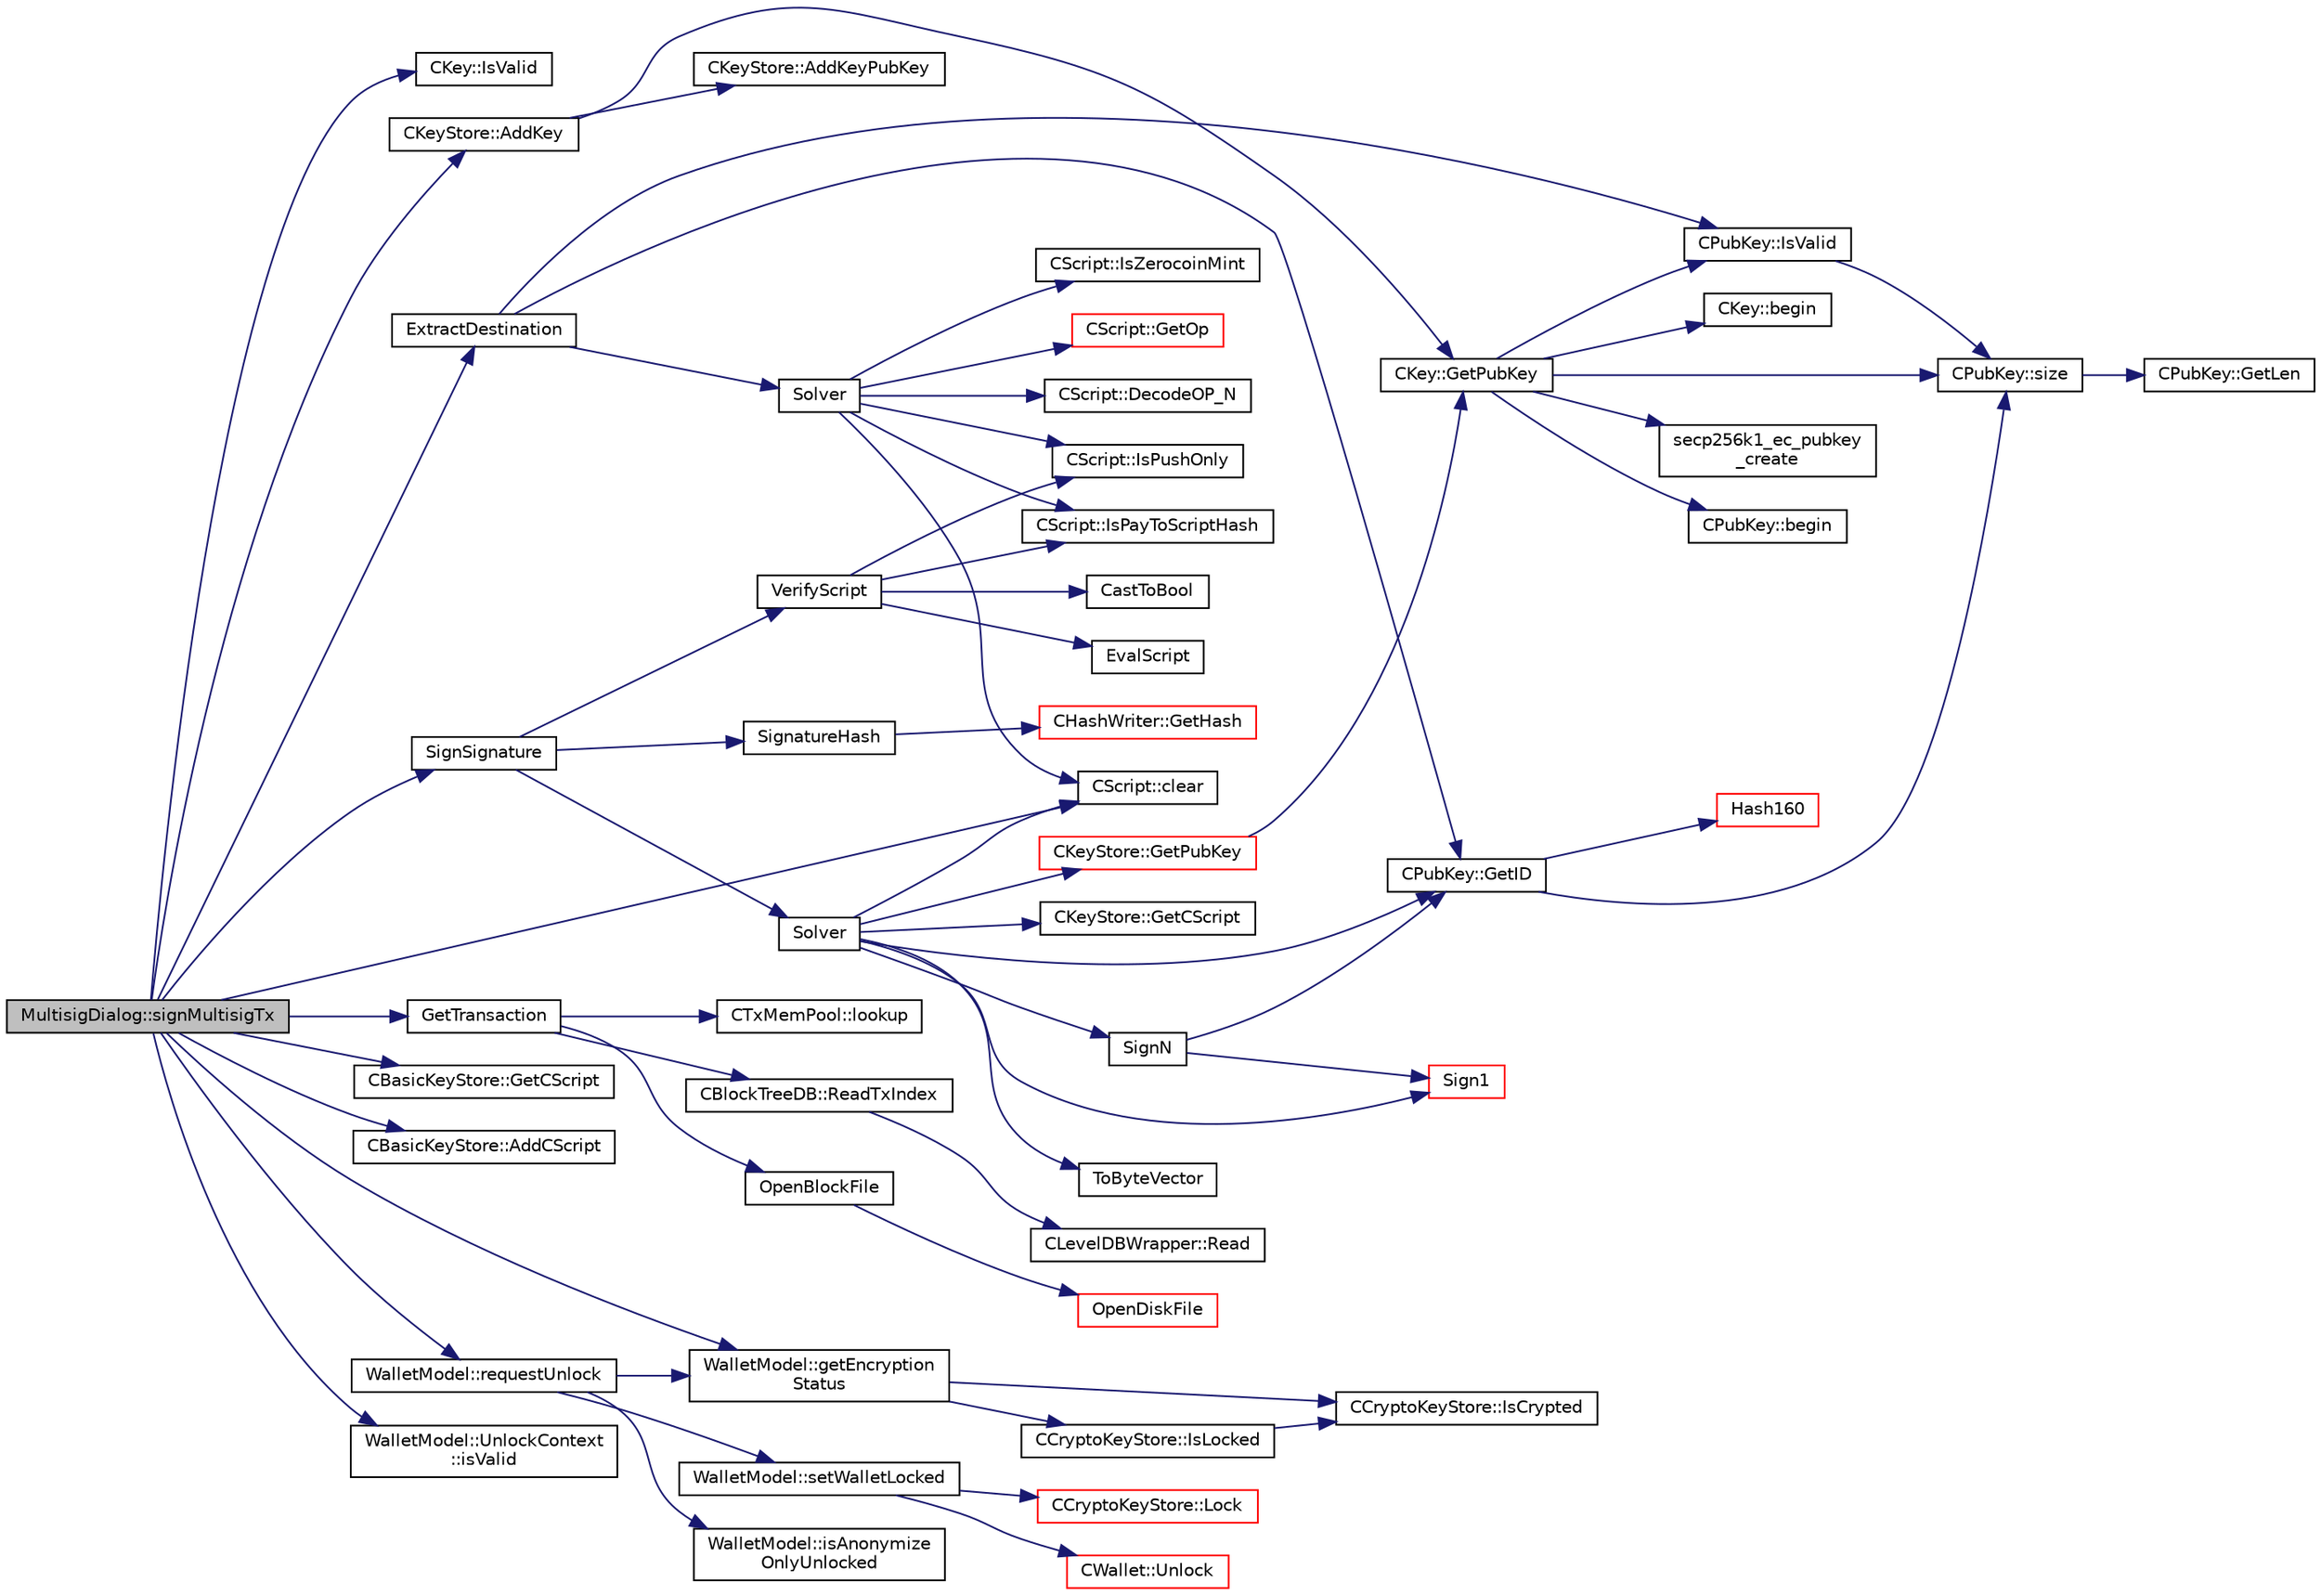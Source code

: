 digraph "MultisigDialog::signMultisigTx"
{
  edge [fontname="Helvetica",fontsize="10",labelfontname="Helvetica",labelfontsize="10"];
  node [fontname="Helvetica",fontsize="10",shape=record];
  rankdir="LR";
  Node514 [label="MultisigDialog::signMultisigTx",height=0.2,width=0.4,color="black", fillcolor="grey75", style="filled", fontcolor="black"];
  Node514 -> Node515 [color="midnightblue",fontsize="10",style="solid",fontname="Helvetica"];
  Node515 [label="CKey::IsValid",height=0.2,width=0.4,color="black", fillcolor="white", style="filled",URL="$class_c_key.html#a56e06c48d504a1a65e244e5fc35cdecc",tooltip="Check whether this private key is valid. "];
  Node514 -> Node516 [color="midnightblue",fontsize="10",style="solid",fontname="Helvetica"];
  Node516 [label="CKeyStore::AddKey",height=0.2,width=0.4,color="black", fillcolor="white", style="filled",URL="$class_c_key_store.html#a0b4ca43724cfcc6e2ea70c0baa192750"];
  Node516 -> Node517 [color="midnightblue",fontsize="10",style="solid",fontname="Helvetica"];
  Node517 [label="CKeyStore::AddKeyPubKey",height=0.2,width=0.4,color="black", fillcolor="white", style="filled",URL="$class_c_key_store.html#a1956e4f5860ded321d6f697047d8236a",tooltip="Add a key to the store. "];
  Node516 -> Node518 [color="midnightblue",fontsize="10",style="solid",fontname="Helvetica"];
  Node518 [label="CKey::GetPubKey",height=0.2,width=0.4,color="black", fillcolor="white", style="filled",URL="$class_c_key.html#aa1085c59603a62db6ec776300f250337",tooltip="Compute the public key from a private key. "];
  Node518 -> Node519 [color="midnightblue",fontsize="10",style="solid",fontname="Helvetica"];
  Node519 [label="secp256k1_ec_pubkey\l_create",height=0.2,width=0.4,color="black", fillcolor="white", style="filled",URL="$secp256k1_8h.html#a22e1ef593e0d06d40b4f233e91447aa3",tooltip="Compute the public key for a secret key. "];
  Node518 -> Node520 [color="midnightblue",fontsize="10",style="solid",fontname="Helvetica"];
  Node520 [label="CPubKey::begin",height=0.2,width=0.4,color="black", fillcolor="white", style="filled",URL="$class_c_pub_key.html#a859ab9909d68092d6d4fc739237ab358"];
  Node518 -> Node521 [color="midnightblue",fontsize="10",style="solid",fontname="Helvetica"];
  Node521 [label="CKey::begin",height=0.2,width=0.4,color="black", fillcolor="white", style="filled",URL="$class_c_key.html#ab8dee0ad9d933304a22284ee40040847"];
  Node518 -> Node522 [color="midnightblue",fontsize="10",style="solid",fontname="Helvetica"];
  Node522 [label="CPubKey::size",height=0.2,width=0.4,color="black", fillcolor="white", style="filled",URL="$class_c_pub_key.html#a6bb28fcf0a5f799c69f5b7269363b309",tooltip="Simple read-only vector-like interface to the pubkey data. "];
  Node522 -> Node523 [color="midnightblue",fontsize="10",style="solid",fontname="Helvetica"];
  Node523 [label="CPubKey::GetLen",height=0.2,width=0.4,color="black", fillcolor="white", style="filled",URL="$class_c_pub_key.html#a7dc71b3f037c84268dc22de97d7b65fb",tooltip="Compute the length of a pubkey with a given first byte. "];
  Node518 -> Node524 [color="midnightblue",fontsize="10",style="solid",fontname="Helvetica"];
  Node524 [label="CPubKey::IsValid",height=0.2,width=0.4,color="black", fillcolor="white", style="filled",URL="$class_c_pub_key.html#a4fa94293cf8577fd039b9a133f6c7f30"];
  Node524 -> Node522 [color="midnightblue",fontsize="10",style="solid",fontname="Helvetica"];
  Node514 -> Node525 [color="midnightblue",fontsize="10",style="solid",fontname="Helvetica"];
  Node525 [label="GetTransaction",height=0.2,width=0.4,color="black", fillcolor="white", style="filled",URL="$main_8cpp.html#a044ae412844f02db690466dd24d9bb71",tooltip="Return transaction in tx, and if it was found inside a block, its hash is placed in hashBlock..."];
  Node525 -> Node526 [color="midnightblue",fontsize="10",style="solid",fontname="Helvetica"];
  Node526 [label="CTxMemPool::lookup",height=0.2,width=0.4,color="black", fillcolor="white", style="filled",URL="$class_c_tx_mem_pool.html#ad6d9966cdeb4b6586f7186e709b4e77e"];
  Node525 -> Node527 [color="midnightblue",fontsize="10",style="solid",fontname="Helvetica"];
  Node527 [label="CBlockTreeDB::ReadTxIndex",height=0.2,width=0.4,color="black", fillcolor="white", style="filled",URL="$class_c_block_tree_d_b.html#a74383427266d627e84c2d0c8e21e03c7"];
  Node527 -> Node528 [color="midnightblue",fontsize="10",style="solid",fontname="Helvetica"];
  Node528 [label="CLevelDBWrapper::Read",height=0.2,width=0.4,color="black", fillcolor="white", style="filled",URL="$class_c_level_d_b_wrapper.html#a0cb51d3b8f042641b2d0aa76c3185527"];
  Node525 -> Node529 [color="midnightblue",fontsize="10",style="solid",fontname="Helvetica"];
  Node529 [label="OpenBlockFile",height=0.2,width=0.4,color="black", fillcolor="white", style="filled",URL="$main_8cpp.html#a0d81388930a4ccb6a69b9abdd1ef5097",tooltip="Open a block file (blk?????.dat) "];
  Node529 -> Node530 [color="midnightblue",fontsize="10",style="solid",fontname="Helvetica"];
  Node530 [label="OpenDiskFile",height=0.2,width=0.4,color="red", fillcolor="white", style="filled",URL="$main_8cpp.html#ab15fc61f1d9596ad0aca703ff2c74635"];
  Node514 -> Node534 [color="midnightblue",fontsize="10",style="solid",fontname="Helvetica"];
  Node534 [label="ExtractDestination",height=0.2,width=0.4,color="black", fillcolor="white", style="filled",URL="$standard_8cpp.html#a951f7e601746ae076afdf3169ecca2fc"];
  Node534 -> Node535 [color="midnightblue",fontsize="10",style="solid",fontname="Helvetica"];
  Node535 [label="Solver",height=0.2,width=0.4,color="black", fillcolor="white", style="filled",URL="$standard_8cpp.html#a6ee6be50bff44464e905680c6fcee6dc",tooltip="Return public keys or hashes from scriptPubKey, for &#39;standard&#39; transaction types. ..."];
  Node535 -> Node536 [color="midnightblue",fontsize="10",style="solid",fontname="Helvetica"];
  Node536 [label="CScript::IsPayToScriptHash",height=0.2,width=0.4,color="black", fillcolor="white", style="filled",URL="$class_c_script.html#a0c3729c606d318923dc06f95d85a0971"];
  Node535 -> Node537 [color="midnightblue",fontsize="10",style="solid",fontname="Helvetica"];
  Node537 [label="CScript::IsZerocoinMint",height=0.2,width=0.4,color="black", fillcolor="white", style="filled",URL="$class_c_script.html#aadeaf93bd9c00abc9e20d082051adac8"];
  Node535 -> Node538 [color="midnightblue",fontsize="10",style="solid",fontname="Helvetica"];
  Node538 [label="CScript::IsPushOnly",height=0.2,width=0.4,color="black", fillcolor="white", style="filled",URL="$class_c_script.html#a090905f875fa5a40e616b319de8e973f",tooltip="Called by IsStandardTx and P2SH/BIP62 VerifyScript (which makes it consensus-critical). "];
  Node535 -> Node539 [color="midnightblue",fontsize="10",style="solid",fontname="Helvetica"];
  Node539 [label="CScript::clear",height=0.2,width=0.4,color="black", fillcolor="white", style="filled",URL="$class_c_script.html#a7b2baf842621f07c4939408acf63377c"];
  Node535 -> Node540 [color="midnightblue",fontsize="10",style="solid",fontname="Helvetica"];
  Node540 [label="CScript::GetOp",height=0.2,width=0.4,color="red", fillcolor="white", style="filled",URL="$class_c_script.html#a94635ed93d8d244ec3acfa83f9ecfe5f"];
  Node535 -> Node544 [color="midnightblue",fontsize="10",style="solid",fontname="Helvetica"];
  Node544 [label="CScript::DecodeOP_N",height=0.2,width=0.4,color="black", fillcolor="white", style="filled",URL="$class_c_script.html#a7f975fca06b3e9a17da8ba23c7647e2e",tooltip="Encode/decode small integers: "];
  Node534 -> Node524 [color="midnightblue",fontsize="10",style="solid",fontname="Helvetica"];
  Node534 -> Node545 [color="midnightblue",fontsize="10",style="solid",fontname="Helvetica"];
  Node545 [label="CPubKey::GetID",height=0.2,width=0.4,color="black", fillcolor="white", style="filled",URL="$class_c_pub_key.html#a2675f7e6f72eff68e7a5227289feb021",tooltip="Get the KeyID of this public key (hash of its serialization) "];
  Node545 -> Node546 [color="midnightblue",fontsize="10",style="solid",fontname="Helvetica"];
  Node546 [label="Hash160",height=0.2,width=0.4,color="red", fillcolor="white", style="filled",URL="$hash_8h.html#a4490f70ddae16e9e48460a0416a48a6b",tooltip="Compute the 160-bit hash an object. "];
  Node545 -> Node522 [color="midnightblue",fontsize="10",style="solid",fontname="Helvetica"];
  Node514 -> Node552 [color="midnightblue",fontsize="10",style="solid",fontname="Helvetica"];
  Node552 [label="CBasicKeyStore::GetCScript",height=0.2,width=0.4,color="black", fillcolor="white", style="filled",URL="$class_c_basic_key_store.html#a975abe0f2efa3e0e2270d3714d73010a"];
  Node514 -> Node553 [color="midnightblue",fontsize="10",style="solid",fontname="Helvetica"];
  Node553 [label="CBasicKeyStore::AddCScript",height=0.2,width=0.4,color="black", fillcolor="white", style="filled",URL="$class_c_basic_key_store.html#a56249ce3540398999cd397eeb662e836",tooltip="Support for BIP 0013 : see https://github.com/bitcoin/bips/blob/master/bip-0013.mediawiki. "];
  Node514 -> Node554 [color="midnightblue",fontsize="10",style="solid",fontname="Helvetica"];
  Node554 [label="WalletModel::getEncryption\lStatus",height=0.2,width=0.4,color="black", fillcolor="white", style="filled",URL="$class_wallet_model.html#aa89632d2019414f2ab85674cd4d01398"];
  Node554 -> Node555 [color="midnightblue",fontsize="10",style="solid",fontname="Helvetica"];
  Node555 [label="CCryptoKeyStore::IsCrypted",height=0.2,width=0.4,color="black", fillcolor="white", style="filled",URL="$class_c_crypto_key_store.html#acc8fed44366c98fb481333ca6e867088"];
  Node554 -> Node556 [color="midnightblue",fontsize="10",style="solid",fontname="Helvetica"];
  Node556 [label="CCryptoKeyStore::IsLocked",height=0.2,width=0.4,color="black", fillcolor="white", style="filled",URL="$class_c_crypto_key_store.html#a52919fa284a3aa10f1b4bd6018b6dbee"];
  Node556 -> Node555 [color="midnightblue",fontsize="10",style="solid",fontname="Helvetica"];
  Node514 -> Node557 [color="midnightblue",fontsize="10",style="solid",fontname="Helvetica"];
  Node557 [label="WalletModel::requestUnlock",height=0.2,width=0.4,color="black", fillcolor="white", style="filled",URL="$class_wallet_model.html#a9ad552f7942cd22f7a1cd0803b179f06"];
  Node557 -> Node554 [color="midnightblue",fontsize="10",style="solid",fontname="Helvetica"];
  Node557 -> Node558 [color="midnightblue",fontsize="10",style="solid",fontname="Helvetica"];
  Node558 [label="WalletModel::isAnonymize\lOnlyUnlocked",height=0.2,width=0.4,color="black", fillcolor="white", style="filled",URL="$class_wallet_model.html#ad170da7fccb70726a4527d67c8f26340"];
  Node557 -> Node559 [color="midnightblue",fontsize="10",style="solid",fontname="Helvetica"];
  Node559 [label="WalletModel::setWalletLocked",height=0.2,width=0.4,color="black", fillcolor="white", style="filled",URL="$class_wallet_model.html#a5a8b65bfaecb0813d64c733f4f34f090"];
  Node559 -> Node560 [color="midnightblue",fontsize="10",style="solid",fontname="Helvetica"];
  Node560 [label="CCryptoKeyStore::Lock",height=0.2,width=0.4,color="red", fillcolor="white", style="filled",URL="$class_c_crypto_key_store.html#ab73ebcbfa6e0aaf271d0fff9369a6685"];
  Node559 -> Node562 [color="midnightblue",fontsize="10",style="solid",fontname="Helvetica"];
  Node562 [label="CWallet::Unlock",height=0.2,width=0.4,color="red", fillcolor="white", style="filled",URL="$group__map_wallet.html#ga654ae5a3a7c4c7c7bfd271f108781b40"];
  Node514 -> Node574 [color="midnightblue",fontsize="10",style="solid",fontname="Helvetica"];
  Node574 [label="WalletModel::UnlockContext\l::isValid",height=0.2,width=0.4,color="black", fillcolor="white", style="filled",URL="$class_wallet_model_1_1_unlock_context.html#af78f7b7743056a19a461db84c6de2901"];
  Node514 -> Node539 [color="midnightblue",fontsize="10",style="solid",fontname="Helvetica"];
  Node514 -> Node575 [color="midnightblue",fontsize="10",style="solid",fontname="Helvetica"];
  Node575 [label="SignSignature",height=0.2,width=0.4,color="black", fillcolor="white", style="filled",URL="$sign_8cpp.html#adb49c071f85f19a8a8cb4e97d9fe8b93"];
  Node575 -> Node576 [color="midnightblue",fontsize="10",style="solid",fontname="Helvetica"];
  Node576 [label="SignatureHash",height=0.2,width=0.4,color="black", fillcolor="white", style="filled",URL="$interpreter_8cpp.html#a746fd004a62173bb42801259780a3336"];
  Node576 -> Node577 [color="midnightblue",fontsize="10",style="solid",fontname="Helvetica"];
  Node577 [label="CHashWriter::GetHash",height=0.2,width=0.4,color="red", fillcolor="white", style="filled",URL="$class_c_hash_writer.html#ae94a937211502eabf19477630090093a"];
  Node575 -> Node581 [color="midnightblue",fontsize="10",style="solid",fontname="Helvetica"];
  Node581 [label="Solver",height=0.2,width=0.4,color="black", fillcolor="white", style="filled",URL="$sign_8cpp.html#a8e31b29d5a654a570c493f7aa9c3abd9",tooltip="Sign scriptPubKey with private keys stored in keystore, given transaction hash and hash type..."];
  Node581 -> Node539 [color="midnightblue",fontsize="10",style="solid",fontname="Helvetica"];
  Node581 -> Node545 [color="midnightblue",fontsize="10",style="solid",fontname="Helvetica"];
  Node581 -> Node582 [color="midnightblue",fontsize="10",style="solid",fontname="Helvetica"];
  Node582 [label="Sign1",height=0.2,width=0.4,color="red", fillcolor="white", style="filled",URL="$sign_8cpp.html#a69a9e5f9a88e729142cf556292154f2f"];
  Node581 -> Node588 [color="midnightblue",fontsize="10",style="solid",fontname="Helvetica"];
  Node588 [label="CKeyStore::GetPubKey",height=0.2,width=0.4,color="red", fillcolor="white", style="filled",URL="$class_c_key_store.html#ab83687ea4c9df138b21f6ec3e9809f42"];
  Node588 -> Node518 [color="midnightblue",fontsize="10",style="solid",fontname="Helvetica"];
  Node581 -> Node589 [color="midnightblue",fontsize="10",style="solid",fontname="Helvetica"];
  Node589 [label="ToByteVector",height=0.2,width=0.4,color="black", fillcolor="white", style="filled",URL="$script_8h.html#a54e10bc63d490dd5d39d245102b81359"];
  Node581 -> Node590 [color="midnightblue",fontsize="10",style="solid",fontname="Helvetica"];
  Node590 [label="CKeyStore::GetCScript",height=0.2,width=0.4,color="black", fillcolor="white", style="filled",URL="$class_c_key_store.html#ae6bf4dbeb0705e199250e48aa5d34264"];
  Node581 -> Node591 [color="midnightblue",fontsize="10",style="solid",fontname="Helvetica"];
  Node591 [label="SignN",height=0.2,width=0.4,color="black", fillcolor="white", style="filled",URL="$sign_8cpp.html#a2230b054e152c344e60125bf7f994473"];
  Node591 -> Node545 [color="midnightblue",fontsize="10",style="solid",fontname="Helvetica"];
  Node591 -> Node582 [color="midnightblue",fontsize="10",style="solid",fontname="Helvetica"];
  Node575 -> Node592 [color="midnightblue",fontsize="10",style="solid",fontname="Helvetica"];
  Node592 [label="VerifyScript",height=0.2,width=0.4,color="black", fillcolor="white", style="filled",URL="$interpreter_8cpp.html#a56bc5c34addf9d85b8b7637f3738a125"];
  Node592 -> Node538 [color="midnightblue",fontsize="10",style="solid",fontname="Helvetica"];
  Node592 -> Node593 [color="midnightblue",fontsize="10",style="solid",fontname="Helvetica"];
  Node593 [label="EvalScript",height=0.2,width=0.4,color="black", fillcolor="white", style="filled",URL="$interpreter_8cpp.html#ac4771aca705bf2383b2777e36055b7f4"];
  Node592 -> Node594 [color="midnightblue",fontsize="10",style="solid",fontname="Helvetica"];
  Node594 [label="CastToBool",height=0.2,width=0.4,color="black", fillcolor="white", style="filled",URL="$interpreter_8cpp.html#a43bc2157638b796f2e3144963e00db34"];
  Node592 -> Node536 [color="midnightblue",fontsize="10",style="solid",fontname="Helvetica"];
}
